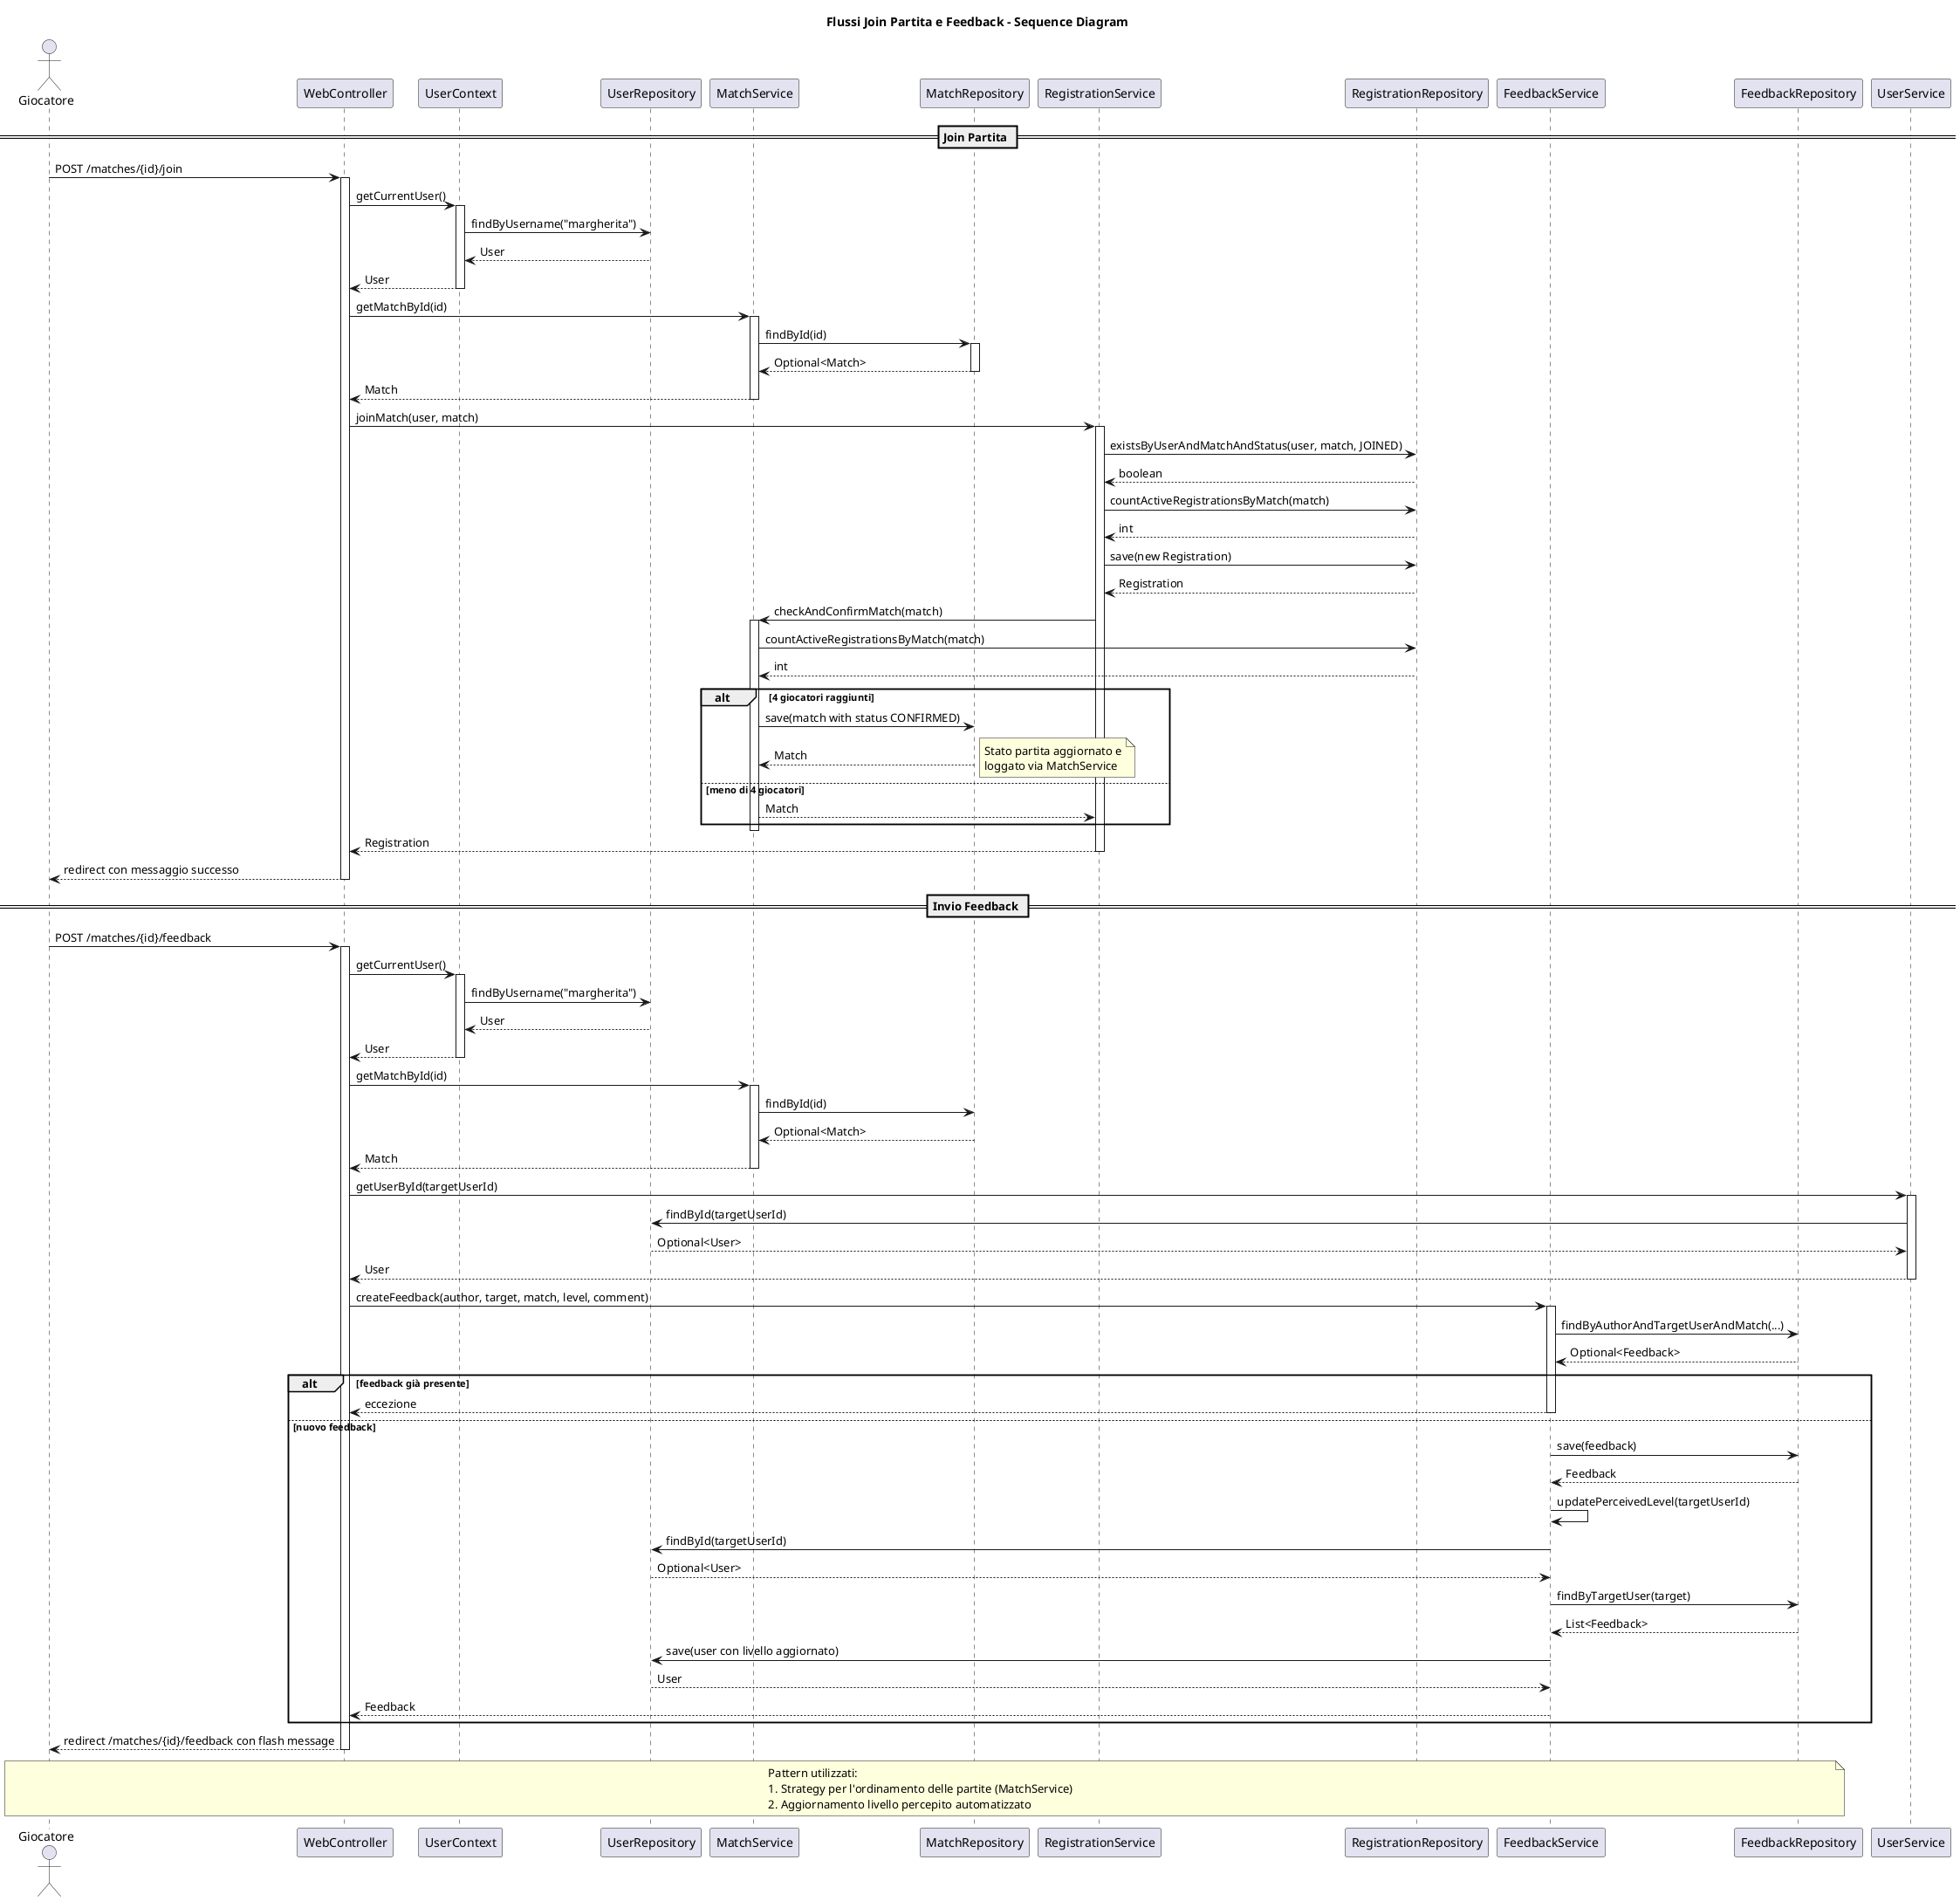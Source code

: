 @startuml Sequence Diagram - App Padel

title Flussi Join Partita e Feedback - Sequence Diagram

actor "Giocatore" as player
participant "WebController" as web
participant "UserContext" as userCtx
participant "UserRepository" as userRepo
participant "MatchService" as matchService
participant "MatchRepository" as matchRepo
participant "RegistrationService" as regService
participant "RegistrationRepository" as regRepo
participant "FeedbackService" as feedbackService
participant "FeedbackRepository" as feedbackRepo
participant "UserService" as userService

== Join Partita ==

player -> web: POST /matches/{id}/join
activate web

web -> userCtx: getCurrentUser()
activate userCtx
userCtx -> userRepo: findByUsername("margherita")
userRepo --> userCtx: User
userCtx --> web: User
deactivate userCtx

web -> matchService: getMatchById(id)
activate matchService
matchService -> matchRepo: findById(id)
activate matchRepo
matchRepo --> matchService: Optional<Match>
deactivate matchRepo
matchService --> web: Match

deactivate matchService

web -> regService: joinMatch(user, match)
activate regService
regService -> regRepo: existsByUserAndMatchAndStatus(user, match, JOINED)
regRepo --> regService: boolean

regService -> regRepo: countActiveRegistrationsByMatch(match)
regRepo --> regService: int

regService -> regRepo: save(new Registration)
regRepo --> regService: Registration

regService -> matchService: checkAndConfirmMatch(match)
activate matchService
matchService -> regRepo: countActiveRegistrationsByMatch(match)
regRepo --> matchService: int

alt 4 giocatori raggiunti
    matchService -> matchRepo: save(match with status CONFIRMED)
    matchRepo --> matchService: Match
    note right
      Stato partita aggiornato e
      loggato via MatchService
    end note
else meno di 4 giocatori
    matchService --> regService: Match
end

deactivate matchService

regService --> web: Registration

deactivate regService

web --> player: redirect con messaggio successo

deactivate web

== Invio Feedback ==

player -> web: POST /matches/{id}/feedback
activate web

web -> userCtx: getCurrentUser()
activate userCtx
userCtx -> userRepo: findByUsername("margherita")
userRepo --> userCtx: User
userCtx --> web: User
deactivate userCtx

web -> matchService: getMatchById(id)
activate matchService
matchService -> matchRepo: findById(id)
matchRepo --> matchService: Optional<Match>
matchService --> web: Match

deactivate matchService

web -> userService: getUserById(targetUserId)
activate userService
userService -> userRepo: findById(targetUserId)
userRepo --> userService: Optional<User>
userService --> web: User

deactivate userService

web -> feedbackService: createFeedback(author, target, match, level, comment)
activate feedbackService
feedbackService -> feedbackRepo: findByAuthorAndTargetUserAndMatch(...)
feedbackRepo --> feedbackService: Optional<Feedback>

alt feedback già presente
    feedbackService --> web: eccezione
    deactivate feedbackService
else nuovo feedback
    feedbackService -> feedbackRepo: save(feedback)
    feedbackRepo --> feedbackService: Feedback

    feedbackService -> feedbackService: updatePerceivedLevel(targetUserId)
    feedbackService -> userRepo: findById(targetUserId)
    userRepo --> feedbackService: Optional<User>
    feedbackService -> feedbackRepo: findByTargetUser(target)
    feedbackRepo --> feedbackService: List<Feedback>
    feedbackService -> userRepo: save(user con livello aggiornato)
    userRepo --> feedbackService: User

    feedbackService --> web: Feedback
    deactivate feedbackService
end

web --> player: redirect /matches/{id}/feedback con flash message

deactivate web

note over player, feedbackRepo
  Pattern utilizzati:
  1. Strategy per l'ordinamento delle partite (MatchService)
  2. Aggiornamento livello percepito automatizzato
end note

@enduml
